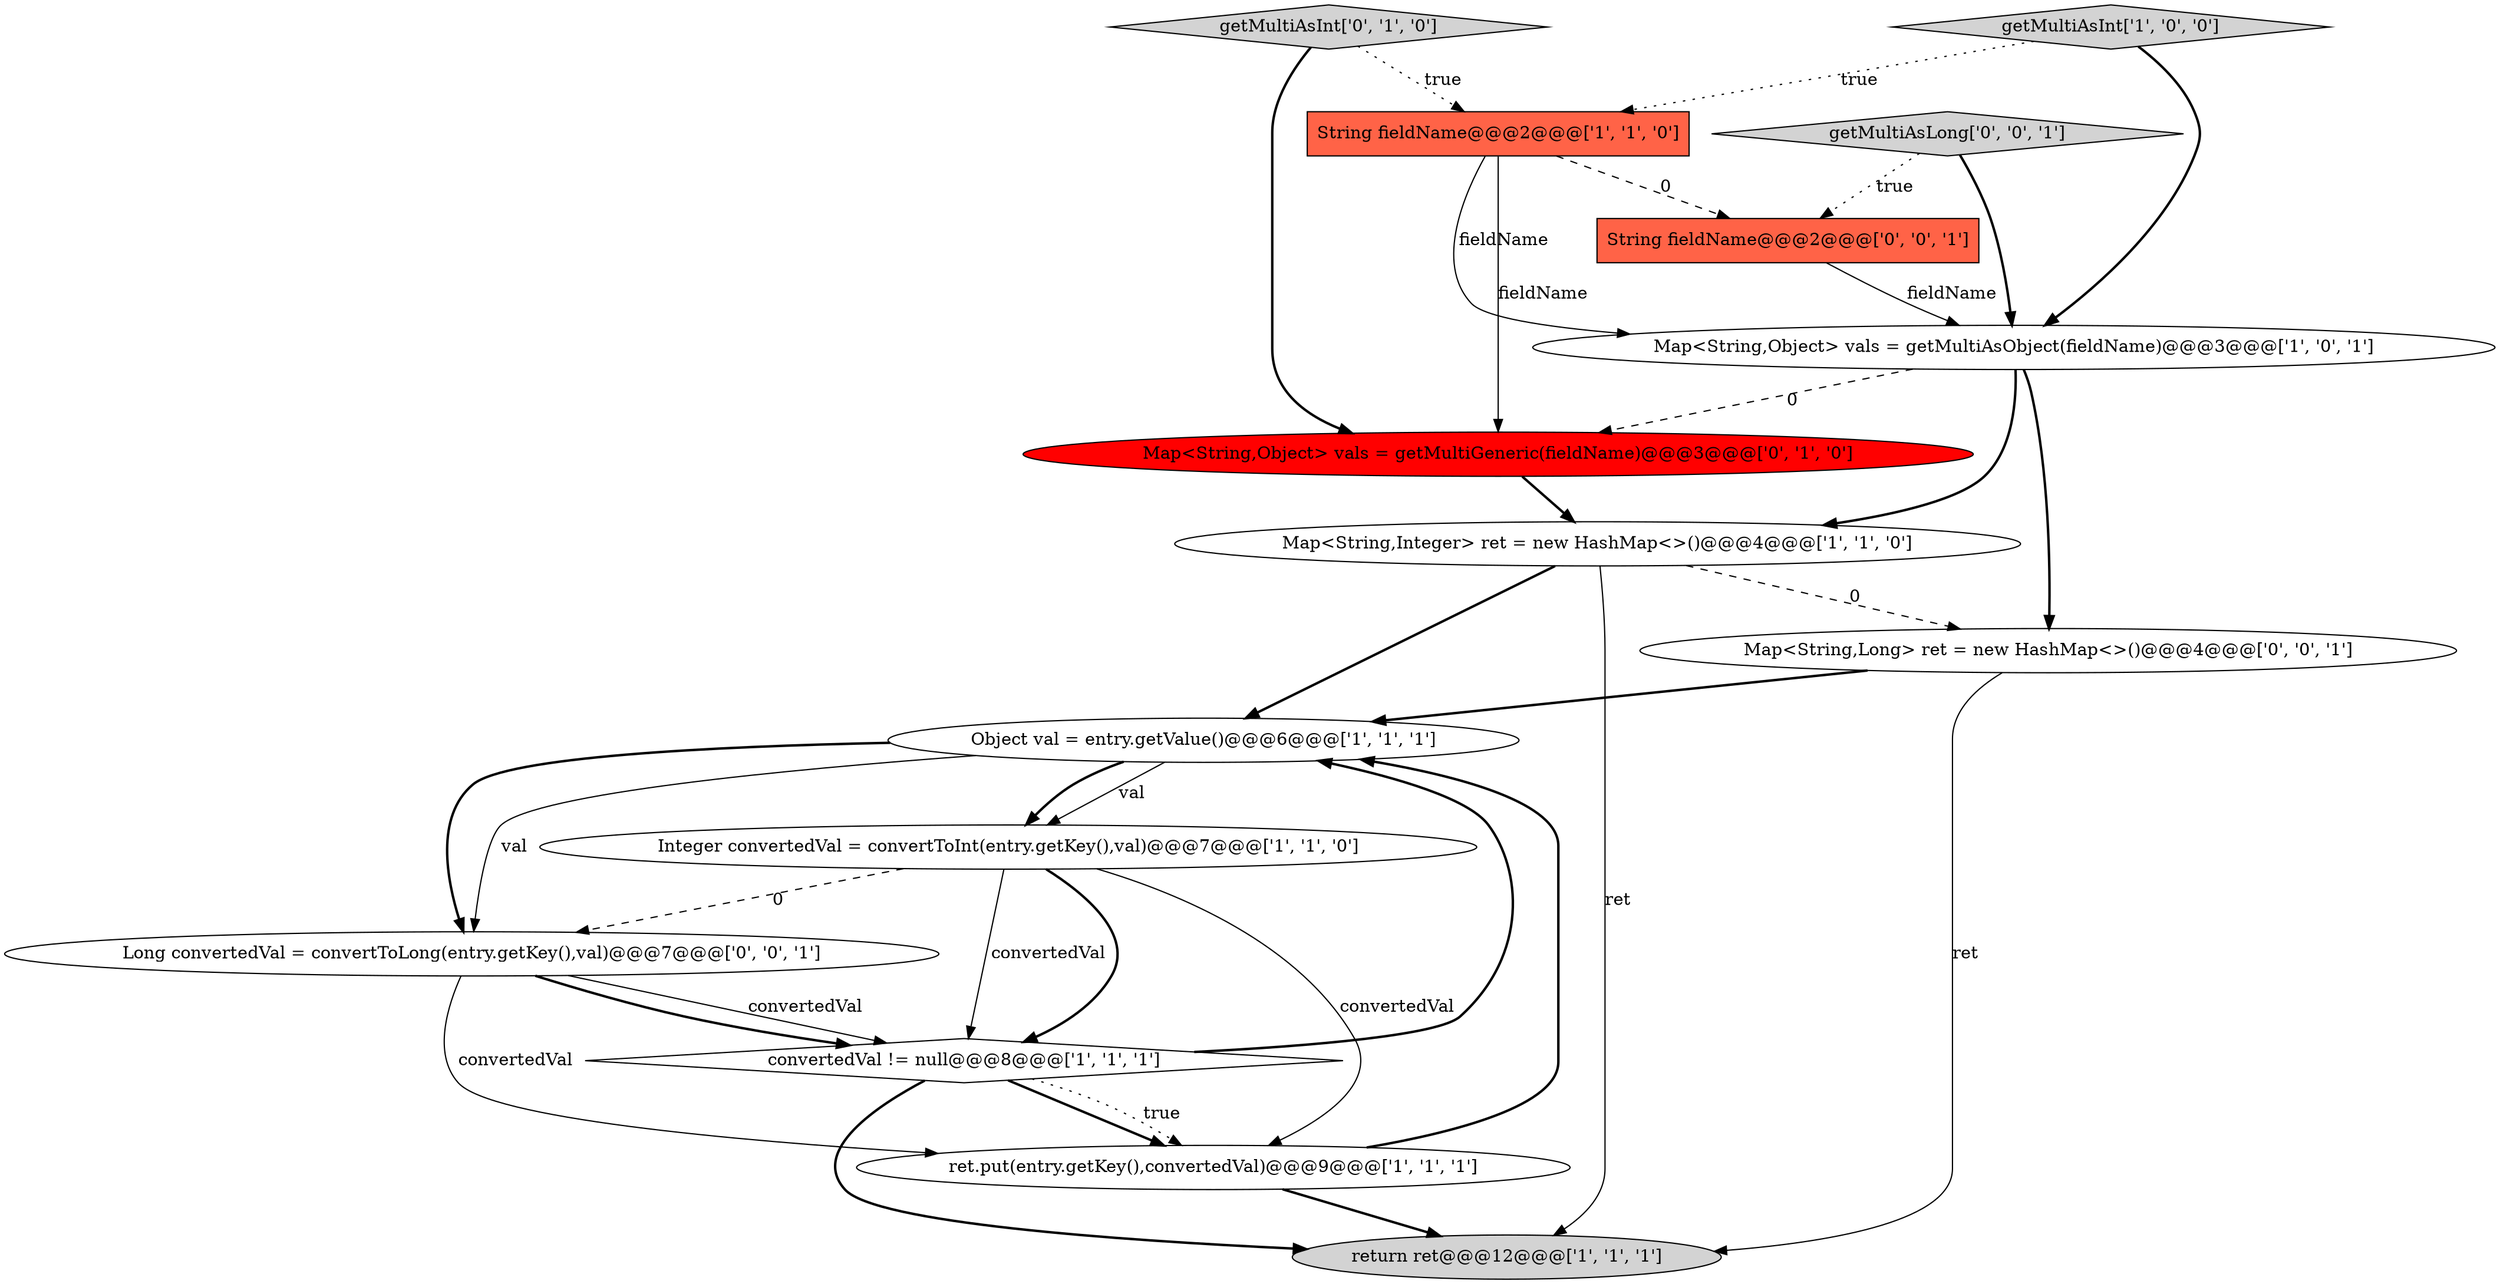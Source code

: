 digraph {
7 [style = filled, label = "Map<String,Integer> ret = new HashMap<>()@@@4@@@['1', '1', '0']", fillcolor = white, shape = ellipse image = "AAA0AAABBB1BBB"];
8 [style = filled, label = "Integer convertedVal = convertToInt(entry.getKey(),val)@@@7@@@['1', '1', '0']", fillcolor = white, shape = ellipse image = "AAA0AAABBB1BBB"];
13 [style = filled, label = "String fieldName@@@2@@@['0', '0', '1']", fillcolor = tomato, shape = box image = "AAA0AAABBB3BBB"];
2 [style = filled, label = "convertedVal != null@@@8@@@['1', '1', '1']", fillcolor = white, shape = diamond image = "AAA0AAABBB1BBB"];
14 [style = filled, label = "Long convertedVal = convertToLong(entry.getKey(),val)@@@7@@@['0', '0', '1']", fillcolor = white, shape = ellipse image = "AAA0AAABBB3BBB"];
3 [style = filled, label = "getMultiAsInt['1', '0', '0']", fillcolor = lightgray, shape = diamond image = "AAA0AAABBB1BBB"];
5 [style = filled, label = "Object val = entry.getValue()@@@6@@@['1', '1', '1']", fillcolor = white, shape = ellipse image = "AAA0AAABBB1BBB"];
1 [style = filled, label = "ret.put(entry.getKey(),convertedVal)@@@9@@@['1', '1', '1']", fillcolor = white, shape = ellipse image = "AAA0AAABBB1BBB"];
6 [style = filled, label = "Map<String,Object> vals = getMultiAsObject(fieldName)@@@3@@@['1', '0', '1']", fillcolor = white, shape = ellipse image = "AAA0AAABBB1BBB"];
0 [style = filled, label = "String fieldName@@@2@@@['1', '1', '0']", fillcolor = tomato, shape = box image = "AAA0AAABBB1BBB"];
9 [style = filled, label = "getMultiAsInt['0', '1', '0']", fillcolor = lightgray, shape = diamond image = "AAA0AAABBB2BBB"];
12 [style = filled, label = "Map<String,Long> ret = new HashMap<>()@@@4@@@['0', '0', '1']", fillcolor = white, shape = ellipse image = "AAA0AAABBB3BBB"];
4 [style = filled, label = "return ret@@@12@@@['1', '1', '1']", fillcolor = lightgray, shape = ellipse image = "AAA0AAABBB1BBB"];
10 [style = filled, label = "Map<String,Object> vals = getMultiGeneric(fieldName)@@@3@@@['0', '1', '0']", fillcolor = red, shape = ellipse image = "AAA1AAABBB2BBB"];
11 [style = filled, label = "getMultiAsLong['0', '0', '1']", fillcolor = lightgray, shape = diamond image = "AAA0AAABBB3BBB"];
1->5 [style = bold, label=""];
5->8 [style = bold, label=""];
1->4 [style = bold, label=""];
9->0 [style = dotted, label="true"];
12->5 [style = bold, label=""];
14->2 [style = solid, label="convertedVal"];
2->1 [style = bold, label=""];
11->6 [style = bold, label=""];
3->6 [style = bold, label=""];
11->13 [style = dotted, label="true"];
9->10 [style = bold, label=""];
5->14 [style = bold, label=""];
8->14 [style = dashed, label="0"];
5->8 [style = solid, label="val"];
12->4 [style = solid, label="ret"];
13->6 [style = solid, label="fieldName"];
2->4 [style = bold, label=""];
10->7 [style = bold, label=""];
14->1 [style = solid, label="convertedVal"];
6->10 [style = dashed, label="0"];
8->2 [style = solid, label="convertedVal"];
7->5 [style = bold, label=""];
8->2 [style = bold, label=""];
2->1 [style = dotted, label="true"];
0->13 [style = dashed, label="0"];
8->1 [style = solid, label="convertedVal"];
3->0 [style = dotted, label="true"];
7->12 [style = dashed, label="0"];
0->6 [style = solid, label="fieldName"];
14->2 [style = bold, label=""];
0->10 [style = solid, label="fieldName"];
6->7 [style = bold, label=""];
7->4 [style = solid, label="ret"];
5->14 [style = solid, label="val"];
2->5 [style = bold, label=""];
6->12 [style = bold, label=""];
}
